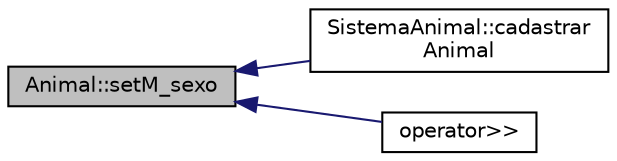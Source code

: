 digraph "Animal::setM_sexo"
{
  edge [fontname="Helvetica",fontsize="10",labelfontname="Helvetica",labelfontsize="10"];
  node [fontname="Helvetica",fontsize="10",shape=record];
  rankdir="LR";
  Node40 [label="Animal::setM_sexo",height=0.2,width=0.4,color="black", fillcolor="grey75", style="filled", fontcolor="black"];
  Node40 -> Node41 [dir="back",color="midnightblue",fontsize="10",style="solid",fontname="Helvetica"];
  Node41 [label="SistemaAnimal::cadastrar\lAnimal",height=0.2,width=0.4,color="black", fillcolor="white", style="filled",URL="$class_sistema_animal.html#a3a5bb8c67bdddd7c2e0d560a2a6fafa3"];
  Node40 -> Node42 [dir="back",color="midnightblue",fontsize="10",style="solid",fontname="Helvetica"];
  Node42 [label="operator\>\>",height=0.2,width=0.4,color="black", fillcolor="white", style="filled",URL="$_animal_8cpp.html#afdb3010433316759efdc6c4a16e4d5ed"];
}
